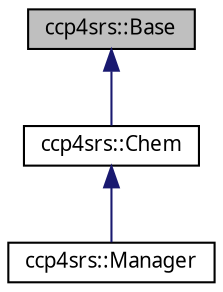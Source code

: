 digraph "ccp4srs::Base"
{
  edge [fontname="FreeSans.ttf",fontsize="10",labelfontname="FreeSans.ttf",labelfontsize="10"];
  node [fontname="FreeSans.ttf",fontsize="10",shape=record];
  Node1 [label="ccp4srs::Base",height=0.2,width=0.4,color="black", fillcolor="grey75", style="filled", fontcolor="black"];
  Node1 -> Node2 [dir="back",color="midnightblue",fontsize="10",style="solid",fontname="FreeSans.ttf"];
  Node2 [label="ccp4srs::Chem",height=0.2,width=0.4,color="black", fillcolor="white", style="filled",URL="$classccp4srs_1_1_chem.html"];
  Node2 -> Node3 [dir="back",color="midnightblue",fontsize="10",style="solid",fontname="FreeSans.ttf"];
  Node3 [label="ccp4srs::Manager",height=0.2,width=0.4,color="black", fillcolor="white", style="filled",URL="$classccp4srs_1_1_manager.html"];
}
